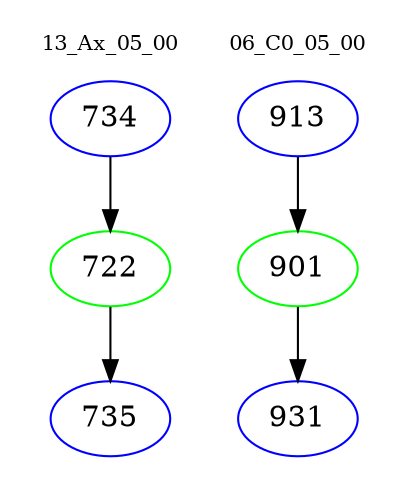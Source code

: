 digraph{
subgraph cluster_0 {
color = white
label = "13_Ax_05_00";
fontsize=10;
T0_734 [label="734", color="blue"]
T0_734 -> T0_722 [color="black"]
T0_722 [label="722", color="green"]
T0_722 -> T0_735 [color="black"]
T0_735 [label="735", color="blue"]
}
subgraph cluster_1 {
color = white
label = "06_C0_05_00";
fontsize=10;
T1_913 [label="913", color="blue"]
T1_913 -> T1_901 [color="black"]
T1_901 [label="901", color="green"]
T1_901 -> T1_931 [color="black"]
T1_931 [label="931", color="blue"]
}
}
